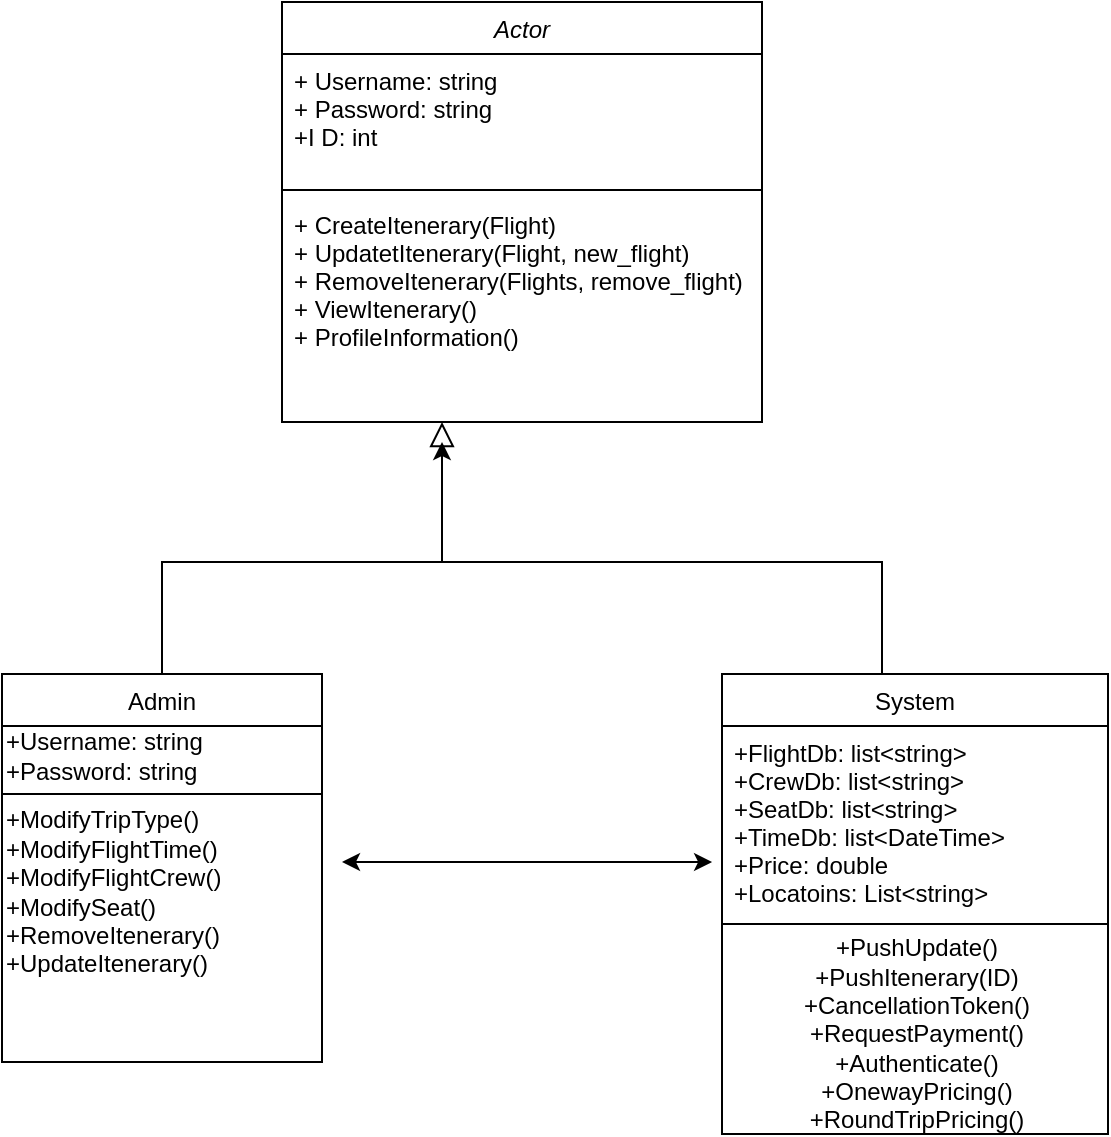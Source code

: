 <mxfile version="17.4.6" type="github">
  <diagram id="umZ9zzCKdUElorUwMPrp" name="Page-1">
    <mxGraphModel dx="1422" dy="776" grid="1" gridSize="10" guides="1" tooltips="1" connect="1" arrows="1" fold="1" page="1" pageScale="1" pageWidth="850" pageHeight="1100" math="0" shadow="0">
      <root>
        <mxCell id="0" />
        <mxCell id="1" parent="0" />
        <mxCell id="4bKe4d1mhRpY0YqmzItA-1" value="Actor" style="swimlane;fontStyle=2;align=center;verticalAlign=top;childLayout=stackLayout;horizontal=1;startSize=26;horizontalStack=0;resizeParent=1;resizeLast=0;collapsible=1;marginBottom=0;rounded=0;shadow=0;strokeWidth=1;" parent="1" vertex="1">
          <mxGeometry x="220" y="90" width="240" height="210" as="geometry">
            <mxRectangle x="230" y="140" width="160" height="26" as="alternateBounds" />
          </mxGeometry>
        </mxCell>
        <mxCell id="4bKe4d1mhRpY0YqmzItA-2" value="+ Username: string&#xa;+ Password: string&#xa;+I D: int" style="text;align=left;verticalAlign=top;spacingLeft=4;spacingRight=4;overflow=hidden;rotatable=0;points=[[0,0.5],[1,0.5]];portConstraint=eastwest;" parent="4bKe4d1mhRpY0YqmzItA-1" vertex="1">
          <mxGeometry y="26" width="240" height="64" as="geometry" />
        </mxCell>
        <mxCell id="4bKe4d1mhRpY0YqmzItA-3" value="" style="line;html=1;strokeWidth=1;align=left;verticalAlign=middle;spacingTop=-1;spacingLeft=3;spacingRight=3;rotatable=0;labelPosition=right;points=[];portConstraint=eastwest;" parent="4bKe4d1mhRpY0YqmzItA-1" vertex="1">
          <mxGeometry y="90" width="240" height="8" as="geometry" />
        </mxCell>
        <mxCell id="4bKe4d1mhRpY0YqmzItA-4" value="+ CreateItenerary(Flight)&#xa;+ UpdatetItenerary(Flight, new_flight)&#xa;+ RemoveItenerary(Flights, remove_flight)&#xa;+ ViewItenerary()&#xa;+ ProfileInformation()" style="text;align=left;verticalAlign=top;spacingLeft=4;spacingRight=4;overflow=hidden;rotatable=0;points=[[0,0.5],[1,0.5]];portConstraint=eastwest;" parent="4bKe4d1mhRpY0YqmzItA-1" vertex="1">
          <mxGeometry y="98" width="240" height="112" as="geometry" />
        </mxCell>
        <mxCell id="4bKe4d1mhRpY0YqmzItA-5" value="Admin" style="swimlane;fontStyle=0;align=center;verticalAlign=top;childLayout=stackLayout;horizontal=1;startSize=26;horizontalStack=0;resizeParent=1;resizeLast=0;collapsible=1;marginBottom=0;rounded=0;shadow=0;strokeWidth=1;" parent="1" vertex="1">
          <mxGeometry x="80" y="426" width="160" height="194" as="geometry">
            <mxRectangle x="130" y="380" width="160" height="26" as="alternateBounds" />
          </mxGeometry>
        </mxCell>
        <mxCell id="4bKe4d1mhRpY0YqmzItA-6" value="+Username: string&lt;br&gt;+Password: string" style="text;html=1;align=left;verticalAlign=middle;resizable=0;points=[];autosize=1;strokeColor=none;fillColor=none;" parent="4bKe4d1mhRpY0YqmzItA-5" vertex="1">
          <mxGeometry y="26" width="160" height="30" as="geometry" />
        </mxCell>
        <mxCell id="4bKe4d1mhRpY0YqmzItA-15" value="" style="line;html=1;strokeWidth=1;align=left;verticalAlign=middle;spacingTop=-1;spacingLeft=3;spacingRight=3;rotatable=0;labelPosition=right;points=[];portConstraint=eastwest;" parent="4bKe4d1mhRpY0YqmzItA-5" vertex="1">
          <mxGeometry y="56" width="160" height="8" as="geometry" />
        </mxCell>
        <mxCell id="4bKe4d1mhRpY0YqmzItA-14" value="+ModifyTripType()&lt;br&gt;+ModifyFlightTime()&lt;br&gt;+ModifyFlightCrew()&lt;br&gt;+ModifySeat()&lt;br&gt;+RemoveItenerary()&lt;br&gt;+UpdateItenerary()" style="text;html=1;align=left;verticalAlign=middle;resizable=0;points=[];autosize=1;strokeColor=none;fillColor=none;" parent="4bKe4d1mhRpY0YqmzItA-5" vertex="1">
          <mxGeometry y="64" width="160" height="90" as="geometry" />
        </mxCell>
        <mxCell id="4bKe4d1mhRpY0YqmzItA-7" value="" style="endArrow=block;endSize=10;endFill=0;shadow=0;strokeWidth=1;rounded=0;edgeStyle=elbowEdgeStyle;elbow=vertical;" parent="1" source="4bKe4d1mhRpY0YqmzItA-5" target="4bKe4d1mhRpY0YqmzItA-1" edge="1">
          <mxGeometry width="160" relative="1" as="geometry">
            <mxPoint x="200" y="203" as="sourcePoint" />
            <mxPoint x="200" y="203" as="targetPoint" />
            <Array as="points">
              <mxPoint x="300" y="370" />
            </Array>
          </mxGeometry>
        </mxCell>
        <mxCell id="4bKe4d1mhRpY0YqmzItA-8" style="edgeStyle=orthogonalEdgeStyle;rounded=0;orthogonalLoop=1;jettySize=auto;html=1;" parent="1" source="4bKe4d1mhRpY0YqmzItA-9" edge="1">
          <mxGeometry relative="1" as="geometry">
            <mxPoint x="300" y="310" as="targetPoint" />
            <Array as="points">
              <mxPoint x="520" y="370" />
              <mxPoint x="300" y="370" />
            </Array>
          </mxGeometry>
        </mxCell>
        <mxCell id="4bKe4d1mhRpY0YqmzItA-9" value="System" style="swimlane;fontStyle=0;align=center;verticalAlign=top;childLayout=stackLayout;horizontal=1;startSize=26;horizontalStack=0;resizeParent=1;resizeLast=0;collapsible=1;marginBottom=0;rounded=0;shadow=0;strokeWidth=1;" parent="1" vertex="1">
          <mxGeometry x="440" y="426" width="193" height="230" as="geometry">
            <mxRectangle x="340" y="380" width="170" height="26" as="alternateBounds" />
          </mxGeometry>
        </mxCell>
        <mxCell id="4bKe4d1mhRpY0YqmzItA-10" value="+FlightDb: list&lt;string&gt;&#xa;+CrewDb: list&lt;string&gt;&#xa;+SeatDb: list&lt;string&gt;&#xa;+TimeDb: list&lt;DateTime&gt;&#xa;+Price: double&#xa;+Locatoins: List&lt;string&gt;" style="text;align=left;verticalAlign=top;spacingLeft=4;spacingRight=4;overflow=hidden;rotatable=0;points=[[0,0.5],[1,0.5]];portConstraint=eastwest;" parent="4bKe4d1mhRpY0YqmzItA-9" vertex="1">
          <mxGeometry y="26" width="193" height="94" as="geometry" />
        </mxCell>
        <mxCell id="4bKe4d1mhRpY0YqmzItA-11" value="" style="line;html=1;strokeWidth=1;align=left;verticalAlign=middle;spacingTop=-1;spacingLeft=3;spacingRight=3;rotatable=0;labelPosition=right;points=[];portConstraint=eastwest;" parent="4bKe4d1mhRpY0YqmzItA-9" vertex="1">
          <mxGeometry y="120" width="193" height="10" as="geometry" />
        </mxCell>
        <mxCell id="4bKe4d1mhRpY0YqmzItA-19" value="+PushUpdate()&lt;br&gt;+PushItenerary(ID)&lt;br&gt;+CancellationToken()&lt;br&gt;+RequestPayment()&lt;br&gt;+Authenticate()&lt;br&gt;+OnewayPricing()&lt;br&gt;+RoundTripPricing()" style="text;html=1;align=center;verticalAlign=middle;resizable=0;points=[];autosize=1;strokeColor=none;fillColor=none;fontSize=12;fontFamily=Helvetica;fontColor=default;" parent="4bKe4d1mhRpY0YqmzItA-9" vertex="1">
          <mxGeometry y="130" width="193" height="100" as="geometry" />
        </mxCell>
        <mxCell id="4bKe4d1mhRpY0YqmzItA-17" value="" style="endArrow=classic;startArrow=classic;html=1;rounded=0;fontFamily=Helvetica;fontSize=12;fontColor=default;entryX=-0.031;entryY=-0.05;entryDx=0;entryDy=0;entryPerimeter=0;" parent="1" edge="1">
          <mxGeometry width="50" height="50" relative="1" as="geometry">
            <mxPoint x="250" y="520" as="sourcePoint" />
            <mxPoint x="435.04" y="520" as="targetPoint" />
            <Array as="points" />
          </mxGeometry>
        </mxCell>
      </root>
    </mxGraphModel>
  </diagram>
</mxfile>
